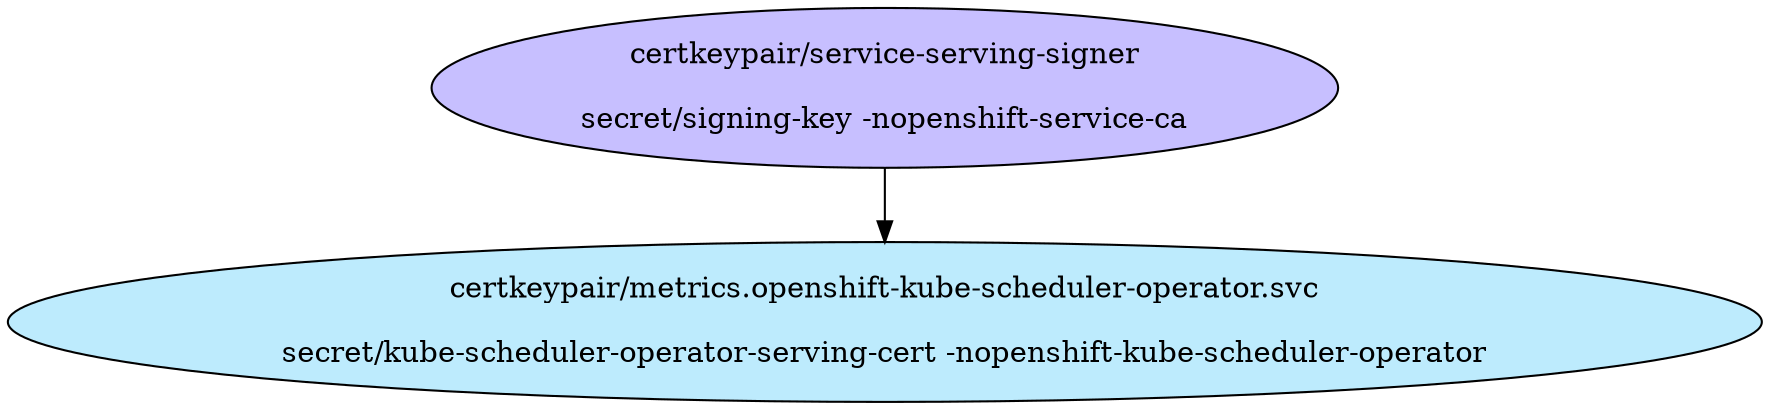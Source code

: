 digraph "Local Certificate" {
  // Node definitions.
  1 [
    label="certkeypair/service-serving-signer\n\nsecret/signing-key -nopenshift-service-ca\n"
    style=filled
    fillcolor="#c7bfff"
  ];
  11 [
    label="certkeypair/metrics.openshift-kube-scheduler-operator.svc\n\nsecret/kube-scheduler-operator-serving-cert -nopenshift-kube-scheduler-operator\n"
    style=filled
    fillcolor="#bdebfd"
  ];

  // Edge definitions.
  1 -> 11;
}